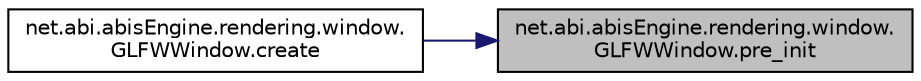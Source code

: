 digraph "net.abi.abisEngine.rendering.window.GLFWWindow.pre_init"
{
 // LATEX_PDF_SIZE
  edge [fontname="Helvetica",fontsize="10",labelfontname="Helvetica",labelfontsize="10"];
  node [fontname="Helvetica",fontsize="10",shape=record];
  rankdir="RL";
  Node1 [label="net.abi.abisEngine.rendering.window.\lGLFWWindow.pre_init",height=0.2,width=0.4,color="black", fillcolor="grey75", style="filled", fontcolor="black",tooltip=" "];
  Node1 -> Node2 [dir="back",color="midnightblue",fontsize="10",style="solid",fontname="Helvetica"];
  Node2 [label="net.abi.abisEngine.rendering.window.\lGLFWWindow.create",height=0.2,width=0.4,color="black", fillcolor="white", style="filled",URL="$d9/d77/classnet_1_1abi_1_1abis_engine_1_1rendering_1_1window_1_1_g_l_f_w_window.html#ac8b121e0d105fb1a032fc6998fb92b79",tooltip=" "];
}
